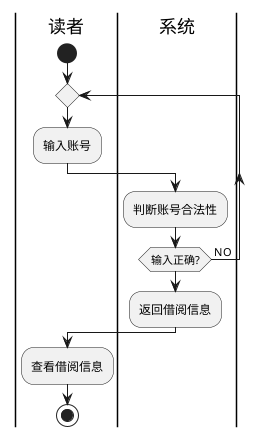 @startuml
       |读者|
       start
       repeat
       :输入账号;
       	|系统|
       	:判断账号合法性;
       repeat while (输入正确?)is( NO)

       :返回借阅信息;
       |读者|
       :查看借阅信息;

       stop
       @enduml